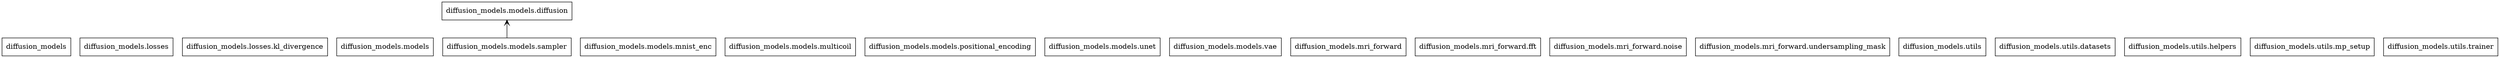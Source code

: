 digraph "packages" {
rankdir=BT
charset="utf-8"
"diffusion_models" [color="black", label=<diffusion_models>, shape="box", style="solid"];
"diffusion_models.losses" [color="black", label=<diffusion_models.losses>, shape="box", style="solid"];
"diffusion_models.losses.kl_divergence" [color="black", label=<diffusion_models.losses.kl_divergence>, shape="box", style="solid"];
"diffusion_models.models" [color="black", label=<diffusion_models.models>, shape="box", style="solid"];
"diffusion_models.models.diffusion" [color="black", label=<diffusion_models.models.diffusion>, shape="box", style="solid"];
"diffusion_models.models.mnist_enc" [color="black", label=<diffusion_models.models.mnist_enc>, shape="box", style="solid"];
"diffusion_models.models.multicoil" [color="black", label=<diffusion_models.models.multicoil>, shape="box", style="solid"];
"diffusion_models.models.positional_encoding" [color="black", label=<diffusion_models.models.positional_encoding>, shape="box", style="solid"];
"diffusion_models.models.sampler" [color="black", label=<diffusion_models.models.sampler>, shape="box", style="solid"];
"diffusion_models.models.unet" [color="black", label=<diffusion_models.models.unet>, shape="box", style="solid"];
"diffusion_models.models.vae" [color="black", label=<diffusion_models.models.vae>, shape="box", style="solid"];
"diffusion_models.mri_forward" [color="black", label=<diffusion_models.mri_forward>, shape="box", style="solid"];
"diffusion_models.mri_forward.fft" [color="black", label=<diffusion_models.mri_forward.fft>, shape="box", style="solid"];
"diffusion_models.mri_forward.noise" [color="black", label=<diffusion_models.mri_forward.noise>, shape="box", style="solid"];
"diffusion_models.mri_forward.undersampling_mask" [color="black", label=<diffusion_models.mri_forward.undersampling_mask>, shape="box", style="solid"];
"diffusion_models.utils" [color="black", label=<diffusion_models.utils>, shape="box", style="solid"];
"diffusion_models.utils.datasets" [color="black", label=<diffusion_models.utils.datasets>, shape="box", style="solid"];
"diffusion_models.utils.helpers" [color="black", label=<diffusion_models.utils.helpers>, shape="box", style="solid"];
"diffusion_models.utils.mp_setup" [color="black", label=<diffusion_models.utils.mp_setup>, shape="box", style="solid"];
"diffusion_models.utils.trainer" [color="black", label=<diffusion_models.utils.trainer>, shape="box", style="solid"];
"diffusion_models.models.sampler" -> "diffusion_models.models.diffusion" [arrowhead="open", arrowtail="none"];
}
